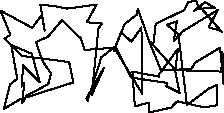 unitsize(0.001cm);
draw((3140,1401)--(3292,152));
draw((3292,152)--(3684,445));
draw((3684,445)--(3829,513));
draw((3829,513)--(3821,147));
draw((3821,147)--(3595,111));
draw((3595,111)--(3123,217));
draw((3123,217)--(3060,155));
draw((3060,155)--(3017,108));
draw((3017,108)--(2630,20));
draw((2630,20)--(2614,195));
draw((2614,195)--(2372,127));
draw((2372,127)--(2330,741));
draw((2330,741)--(2800,653));
draw((2800,653)--(2801,695));
draw((2801,695)--(3133,1143));
draw((3133,1143)--(3084,748));
draw((3084,748)--(3162,367));
draw((3162,367)--(2929,485));
draw((2929,485)--(2938,543));
draw((2938,543)--(2310,635));
draw((2310,635)--(2030,1186));
draw((2030,1186)--(1782,995));
draw((1782,995)--(1538,224));
draw((1538,224)--(1517,266));
draw((1517,266)--(1829,812));
draw((1829,812)--(1612,328));
draw((1612,328)--(1729,1498));
draw((1729,1498)--(1794,1589));
draw((1794,1589)--(1526,1612));
draw((1526,1612)--(1697,1924));
draw((1697,1924)--(1182,1853));
draw((1182,1853)--(962,1895));
draw((962,1895)--(706,1925));
draw((706,1925)--(782,1462));
draw((782,1462)--(731,1741));
draw((731,1741)--(563,1513));
draw((563,1513)--(3,1817));
draw((3,1817)--(177,1390));
draw((177,1390)--(71,1323));
draw((71,1323)--(376,1018));
draw((376,1018)--(1213,910));
draw((1213,910)--(1286,550));
draw((1286,550)--(347,252));
draw((347,252)--(61,81));
draw((61,81)--(171,514));
draw((171,514)--(298,615));
draw((298,615)--(193,1210));
draw((193,1210)--(556,1056));
draw((556,1056)--(694,552));
draw((694,552)--(399,850));
draw((399,850)--(380,478));
draw((380,478)--(422,542));
draw((422,542)--(387,190));
draw((387,190)--(468,319));
draw((468,319)--(844,520));
draw((844,520)--(896,705));
draw((896,705)--(749,920));
draw((749,920)--(627,1261));
draw((627,1261)--(839,1355));
draw((839,1355)--(1090,1652));
draw((1090,1652)--(1423,1322));
draw((1423,1322)--(1490,1123));
draw((1490,1123)--(2009,1163));
draw((2009,1163)--(2503,352));
draw((2503,352)--(2489,1520));
draw((2489,1520)--(2312,1270));
draw((2312,1270)--(2132,1432));
draw((2132,1432)--(2000,1110));
draw((2000,1110)--(2191,1579));
draw((2191,1579)--(2408,1747));
draw((2408,1747)--(2426,1851));
draw((2426,1851)--(2639,1239));
draw((2639,1239)--(2830,775));
draw((2830,775)--(3896,742));
draw((3896,742)--(3918,1088));
draw((3918,1088)--(3938,516));
draw((3938,516)--(3876,1165));
draw((3876,1165)--(3438,901));
draw((3438,901)--(3370,791));
draw((3370,791)--(3084,774));
draw((3084,774)--(2642,1269));
draw((2642,1269)--(2698,1221));
draw((2698,1221)--(2741,1583));
draw((2741,1583)--(3245,1828));
draw((3245,1828)--(3317,1966));
draw((3317,1966)--(3453,1998));
draw((3453,1998)--(3507,1851));
draw((3507,1851)--(3782,1865));
draw((3782,1865)--(3611,1968));
draw((3611,1968)--(3417,1808));
draw((3417,1808)--(3515,1892));
draw((3515,1892)--(3904,1444));
draw((3904,1444)--(3858,1472));
draw((3858,1472)--(3675,1522));
draw((3675,1522)--(3834,1827));
draw((3834,1827)--(3220,1454));
draw((3220,1454)--(3058,1276));
draw((3058,1276)--(3114,1629));
draw((3114,1629)--(2937,1568));
draw((2937,1568)--(3140,1401));
